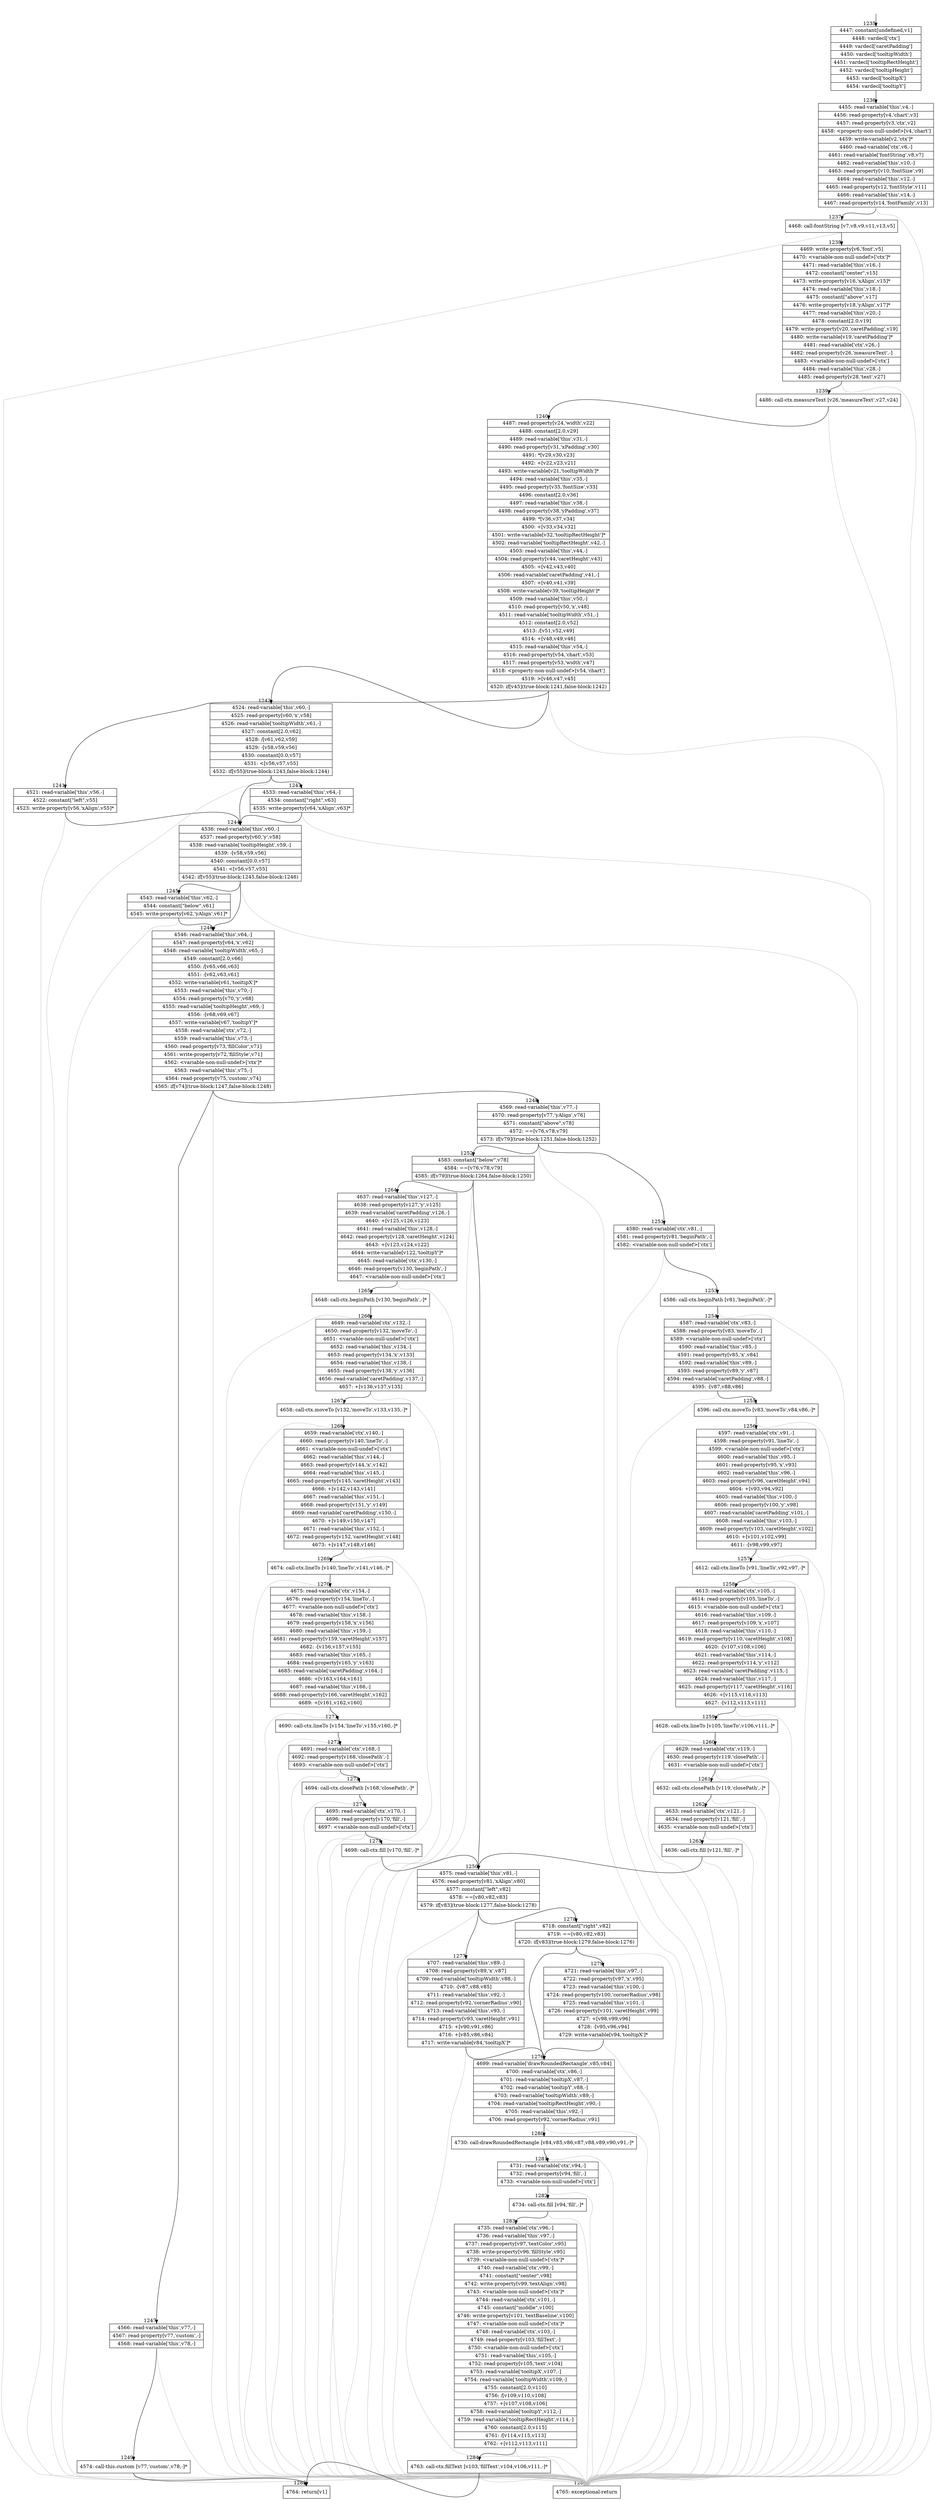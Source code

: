 digraph {
rankdir="TD"
BB_entry131[shape=none,label=""];
BB_entry131 -> BB1235 [tailport=s, headport=n, headlabel="    1235"]
BB1235 [shape=record label="{4447: constant[undefined,v1]|4448: vardecl['ctx']|4449: vardecl['caretPadding']|4450: vardecl['tooltipWidth']|4451: vardecl['tooltipRectHeight']|4452: vardecl['tooltipHeight']|4453: vardecl['tooltipX']|4454: vardecl['tooltipY']}" ] 
BB1235 -> BB1236 [tailport=s, headport=n, headlabel="      1236"]
BB1236 [shape=record label="{4455: read-variable['this',v4,-]|4456: read-property[v4,'chart',v3]|4457: read-property[v3,'ctx',v2]|4458: \<property-non-null-undef\>[v4,'chart']|4459: write-variable[v2,'ctx']*|4460: read-variable['ctx',v6,-]|4461: read-variable['fontString',v8,v7]|4462: read-variable['this',v10,-]|4463: read-property[v10,'fontSize',v9]|4464: read-variable['this',v12,-]|4465: read-property[v12,'fontStyle',v11]|4466: read-variable['this',v14,-]|4467: read-property[v14,'fontFamily',v13]}" ] 
BB1236 -> BB1237 [tailport=s, headport=n, headlabel="      1237"]
BB1236 -> BB1286 [tailport=s, headport=n, color=gray, headlabel="      1286"]
BB1237 [shape=record label="{4468: call-fontString [v7,v8,v9,v11,v13,v5]}" ] 
BB1237 -> BB1238 [tailport=s, headport=n, headlabel="      1238"]
BB1237 -> BB1286 [tailport=s, headport=n, color=gray]
BB1238 [shape=record label="{4469: write-property[v6,'font',v5]|4470: \<variable-non-null-undef\>['ctx']*|4471: read-variable['this',v16,-]|4472: constant[\"center\",v15]|4473: write-property[v16,'xAlign',v15]*|4474: read-variable['this',v18,-]|4475: constant[\"above\",v17]|4476: write-property[v18,'yAlign',v17]*|4477: read-variable['this',v20,-]|4478: constant[2.0,v19]|4479: write-property[v20,'caretPadding',v19]|4480: write-variable[v19,'caretPadding']*|4481: read-variable['ctx',v26,-]|4482: read-property[v26,'measureText',-]|4483: \<variable-non-null-undef\>['ctx']|4484: read-variable['this',v28,-]|4485: read-property[v28,'text',v27]}" ] 
BB1238 -> BB1239 [tailport=s, headport=n, headlabel="      1239"]
BB1238 -> BB1286 [tailport=s, headport=n, color=gray]
BB1239 [shape=record label="{4486: call-ctx.measureText [v26,'measureText',v27,v24]}" ] 
BB1239 -> BB1240 [tailport=s, headport=n, headlabel="      1240"]
BB1239 -> BB1286 [tailport=s, headport=n, color=gray]
BB1240 [shape=record label="{4487: read-property[v24,'width',v22]|4488: constant[2.0,v29]|4489: read-variable['this',v31,-]|4490: read-property[v31,'xPadding',v30]|4491: *[v29,v30,v23]|4492: +[v22,v23,v21]|4493: write-variable[v21,'tooltipWidth']*|4494: read-variable['this',v35,-]|4495: read-property[v35,'fontSize',v33]|4496: constant[2.0,v36]|4497: read-variable['this',v38,-]|4498: read-property[v38,'yPadding',v37]|4499: *[v36,v37,v34]|4500: +[v33,v34,v32]|4501: write-variable[v32,'tooltipRectHeight']*|4502: read-variable['tooltipRectHeight',v42,-]|4503: read-variable['this',v44,-]|4504: read-property[v44,'caretHeight',v43]|4505: +[v42,v43,v40]|4506: read-variable['caretPadding',v41,-]|4507: +[v40,v41,v39]|4508: write-variable[v39,'tooltipHeight']*|4509: read-variable['this',v50,-]|4510: read-property[v50,'x',v48]|4511: read-variable['tooltipWidth',v51,-]|4512: constant[2.0,v52]|4513: /[v51,v52,v49]|4514: +[v48,v49,v46]|4515: read-variable['this',v54,-]|4516: read-property[v54,'chart',v53]|4517: read-property[v53,'width',v47]|4518: \<property-non-null-undef\>[v54,'chart']|4519: \>[v46,v47,v45]|4520: if[v45](true-block:1241,false-block:1242)}" ] 
BB1240 -> BB1241 [tailport=s, headport=n, headlabel="      1241"]
BB1240 -> BB1242 [tailport=s, headport=n, headlabel="      1242"]
BB1240 -> BB1286 [tailport=s, headport=n, color=gray]
BB1241 [shape=record label="{4521: read-variable['this',v56,-]|4522: constant[\"left\",v55]|4523: write-property[v56,'xAlign',v55]*}" ] 
BB1241 -> BB1244 [tailport=s, headport=n, headlabel="      1244"]
BB1241 -> BB1286 [tailport=s, headport=n, color=gray]
BB1242 [shape=record label="{4524: read-variable['this',v60,-]|4525: read-property[v60,'x',v58]|4526: read-variable['tooltipWidth',v61,-]|4527: constant[2.0,v62]|4528: /[v61,v62,v59]|4529: -[v58,v59,v56]|4530: constant[0.0,v57]|4531: \<[v56,v57,v55]|4532: if[v55](true-block:1243,false-block:1244)}" ] 
BB1242 -> BB1243 [tailport=s, headport=n, headlabel="      1243"]
BB1242 -> BB1244 [tailport=s, headport=n]
BB1242 -> BB1286 [tailport=s, headport=n, color=gray]
BB1243 [shape=record label="{4533: read-variable['this',v64,-]|4534: constant[\"right\",v63]|4535: write-property[v64,'xAlign',v63]*}" ] 
BB1243 -> BB1244 [tailport=s, headport=n]
BB1243 -> BB1286 [tailport=s, headport=n, color=gray]
BB1244 [shape=record label="{4536: read-variable['this',v60,-]|4537: read-property[v60,'y',v58]|4538: read-variable['tooltipHeight',v59,-]|4539: -[v58,v59,v56]|4540: constant[0.0,v57]|4541: \<[v56,v57,v55]|4542: if[v55](true-block:1245,false-block:1246)}" ] 
BB1244 -> BB1245 [tailport=s, headport=n, headlabel="      1245"]
BB1244 -> BB1246 [tailport=s, headport=n, headlabel="      1246"]
BB1244 -> BB1286 [tailport=s, headport=n, color=gray]
BB1245 [shape=record label="{4543: read-variable['this',v62,-]|4544: constant[\"below\",v61]|4545: write-property[v62,'yAlign',v61]*}" ] 
BB1245 -> BB1246 [tailport=s, headport=n]
BB1245 -> BB1286 [tailport=s, headport=n, color=gray]
BB1246 [shape=record label="{4546: read-variable['this',v64,-]|4547: read-property[v64,'x',v62]|4548: read-variable['tooltipWidth',v65,-]|4549: constant[2.0,v66]|4550: /[v65,v66,v63]|4551: -[v62,v63,v61]|4552: write-variable[v61,'tooltipX']*|4553: read-variable['this',v70,-]|4554: read-property[v70,'y',v68]|4555: read-variable['tooltipHeight',v69,-]|4556: -[v68,v69,v67]|4557: write-variable[v67,'tooltipY']*|4558: read-variable['ctx',v72,-]|4559: read-variable['this',v73,-]|4560: read-property[v73,'fillColor',v71]|4561: write-property[v72,'fillStyle',v71]|4562: \<variable-non-null-undef\>['ctx']*|4563: read-variable['this',v75,-]|4564: read-property[v75,'custom',v74]|4565: if[v74](true-block:1247,false-block:1248)}" ] 
BB1246 -> BB1247 [tailport=s, headport=n, headlabel="      1247"]
BB1246 -> BB1248 [tailport=s, headport=n, headlabel="      1248"]
BB1246 -> BB1286 [tailport=s, headport=n, color=gray]
BB1247 [shape=record label="{4566: read-variable['this',v77,-]|4567: read-property[v77,'custom',-]|4568: read-variable['this',v78,-]}" ] 
BB1247 -> BB1249 [tailport=s, headport=n, headlabel="      1249"]
BB1247 -> BB1286 [tailport=s, headport=n, color=gray]
BB1248 [shape=record label="{4569: read-variable['this',v77,-]|4570: read-property[v77,'yAlign',v76]|4571: constant[\"above\",v78]|4572: ==[v76,v78,v79]|4573: if[v79](true-block:1251,false-block:1252)}" ] 
BB1248 -> BB1251 [tailport=s, headport=n, headlabel="      1251"]
BB1248 -> BB1252 [tailport=s, headport=n, headlabel="      1252"]
BB1248 -> BB1286 [tailport=s, headport=n, color=gray]
BB1249 [shape=record label="{4574: call-this.custom [v77,'custom',v78,-]*}" ] 
BB1249 -> BB1285 [tailport=s, headport=n, headlabel="      1285"]
BB1249 -> BB1286 [tailport=s, headport=n, color=gray]
BB1250 [shape=record label="{4575: read-variable['this',v81,-]|4576: read-property[v81,'xAlign',v80]|4577: constant[\"left\",v82]|4578: ==[v80,v82,v83]|4579: if[v83](true-block:1277,false-block:1278)}" ] 
BB1250 -> BB1277 [tailport=s, headport=n, headlabel="      1277"]
BB1250 -> BB1278 [tailport=s, headport=n, headlabel="      1278"]
BB1250 -> BB1286 [tailport=s, headport=n, color=gray]
BB1251 [shape=record label="{4580: read-variable['ctx',v81,-]|4581: read-property[v81,'beginPath',-]|4582: \<variable-non-null-undef\>['ctx']}" ] 
BB1251 -> BB1253 [tailport=s, headport=n, headlabel="      1253"]
BB1251 -> BB1286 [tailport=s, headport=n, color=gray]
BB1252 [shape=record label="{4583: constant[\"below\",v78]|4584: ==[v76,v78,v79]|4585: if[v79](true-block:1264,false-block:1250)}" ] 
BB1252 -> BB1264 [tailport=s, headport=n, headlabel="      1264"]
BB1252 -> BB1250 [tailport=s, headport=n, headlabel="      1250"]
BB1252 -> BB1286 [tailport=s, headport=n, color=gray]
BB1253 [shape=record label="{4586: call-ctx.beginPath [v81,'beginPath',-]*}" ] 
BB1253 -> BB1254 [tailport=s, headport=n, headlabel="      1254"]
BB1253 -> BB1286 [tailport=s, headport=n, color=gray]
BB1254 [shape=record label="{4587: read-variable['ctx',v83,-]|4588: read-property[v83,'moveTo',-]|4589: \<variable-non-null-undef\>['ctx']|4590: read-variable['this',v85,-]|4591: read-property[v85,'x',v84]|4592: read-variable['this',v89,-]|4593: read-property[v89,'y',v87]|4594: read-variable['caretPadding',v88,-]|4595: -[v87,v88,v86]}" ] 
BB1254 -> BB1255 [tailport=s, headport=n, headlabel="      1255"]
BB1254 -> BB1286 [tailport=s, headport=n, color=gray]
BB1255 [shape=record label="{4596: call-ctx.moveTo [v83,'moveTo',v84,v86,-]*}" ] 
BB1255 -> BB1256 [tailport=s, headport=n, headlabel="      1256"]
BB1255 -> BB1286 [tailport=s, headport=n, color=gray]
BB1256 [shape=record label="{4597: read-variable['ctx',v91,-]|4598: read-property[v91,'lineTo',-]|4599: \<variable-non-null-undef\>['ctx']|4600: read-variable['this',v95,-]|4601: read-property[v95,'x',v93]|4602: read-variable['this',v96,-]|4603: read-property[v96,'caretHeight',v94]|4604: +[v93,v94,v92]|4605: read-variable['this',v100,-]|4606: read-property[v100,'y',v98]|4607: read-variable['caretPadding',v101,-]|4608: read-variable['this',v103,-]|4609: read-property[v103,'caretHeight',v102]|4610: +[v101,v102,v99]|4611: -[v98,v99,v97]}" ] 
BB1256 -> BB1257 [tailport=s, headport=n, headlabel="      1257"]
BB1256 -> BB1286 [tailport=s, headport=n, color=gray]
BB1257 [shape=record label="{4612: call-ctx.lineTo [v91,'lineTo',v92,v97,-]*}" ] 
BB1257 -> BB1258 [tailport=s, headport=n, headlabel="      1258"]
BB1257 -> BB1286 [tailport=s, headport=n, color=gray]
BB1258 [shape=record label="{4613: read-variable['ctx',v105,-]|4614: read-property[v105,'lineTo',-]|4615: \<variable-non-null-undef\>['ctx']|4616: read-variable['this',v109,-]|4617: read-property[v109,'x',v107]|4618: read-variable['this',v110,-]|4619: read-property[v110,'caretHeight',v108]|4620: -[v107,v108,v106]|4621: read-variable['this',v114,-]|4622: read-property[v114,'y',v112]|4623: read-variable['caretPadding',v115,-]|4624: read-variable['this',v117,-]|4625: read-property[v117,'caretHeight',v116]|4626: +[v115,v116,v113]|4627: -[v112,v113,v111]}" ] 
BB1258 -> BB1259 [tailport=s, headport=n, headlabel="      1259"]
BB1258 -> BB1286 [tailport=s, headport=n, color=gray]
BB1259 [shape=record label="{4628: call-ctx.lineTo [v105,'lineTo',v106,v111,-]*}" ] 
BB1259 -> BB1260 [tailport=s, headport=n, headlabel="      1260"]
BB1259 -> BB1286 [tailport=s, headport=n, color=gray]
BB1260 [shape=record label="{4629: read-variable['ctx',v119,-]|4630: read-property[v119,'closePath',-]|4631: \<variable-non-null-undef\>['ctx']}" ] 
BB1260 -> BB1261 [tailport=s, headport=n, headlabel="      1261"]
BB1260 -> BB1286 [tailport=s, headport=n, color=gray]
BB1261 [shape=record label="{4632: call-ctx.closePath [v119,'closePath',-]*}" ] 
BB1261 -> BB1262 [tailport=s, headport=n, headlabel="      1262"]
BB1261 -> BB1286 [tailport=s, headport=n, color=gray]
BB1262 [shape=record label="{4633: read-variable['ctx',v121,-]|4634: read-property[v121,'fill',-]|4635: \<variable-non-null-undef\>['ctx']}" ] 
BB1262 -> BB1263 [tailport=s, headport=n, headlabel="      1263"]
BB1262 -> BB1286 [tailport=s, headport=n, color=gray]
BB1263 [shape=record label="{4636: call-ctx.fill [v121,'fill',-]*}" ] 
BB1263 -> BB1250 [tailport=s, headport=n]
BB1263 -> BB1286 [tailport=s, headport=n, color=gray]
BB1264 [shape=record label="{4637: read-variable['this',v127,-]|4638: read-property[v127,'y',v125]|4639: read-variable['caretPadding',v126,-]|4640: +[v125,v126,v123]|4641: read-variable['this',v128,-]|4642: read-property[v128,'caretHeight',v124]|4643: +[v123,v124,v122]|4644: write-variable[v122,'tooltipY']*|4645: read-variable['ctx',v130,-]|4646: read-property[v130,'beginPath',-]|4647: \<variable-non-null-undef\>['ctx']}" ] 
BB1264 -> BB1265 [tailport=s, headport=n, headlabel="      1265"]
BB1264 -> BB1286 [tailport=s, headport=n, color=gray]
BB1265 [shape=record label="{4648: call-ctx.beginPath [v130,'beginPath',-]*}" ] 
BB1265 -> BB1266 [tailport=s, headport=n, headlabel="      1266"]
BB1265 -> BB1286 [tailport=s, headport=n, color=gray]
BB1266 [shape=record label="{4649: read-variable['ctx',v132,-]|4650: read-property[v132,'moveTo',-]|4651: \<variable-non-null-undef\>['ctx']|4652: read-variable['this',v134,-]|4653: read-property[v134,'x',v133]|4654: read-variable['this',v138,-]|4655: read-property[v138,'y',v136]|4656: read-variable['caretPadding',v137,-]|4657: +[v136,v137,v135]}" ] 
BB1266 -> BB1267 [tailport=s, headport=n, headlabel="      1267"]
BB1266 -> BB1286 [tailport=s, headport=n, color=gray]
BB1267 [shape=record label="{4658: call-ctx.moveTo [v132,'moveTo',v133,v135,-]*}" ] 
BB1267 -> BB1268 [tailport=s, headport=n, headlabel="      1268"]
BB1267 -> BB1286 [tailport=s, headport=n, color=gray]
BB1268 [shape=record label="{4659: read-variable['ctx',v140,-]|4660: read-property[v140,'lineTo',-]|4661: \<variable-non-null-undef\>['ctx']|4662: read-variable['this',v144,-]|4663: read-property[v144,'x',v142]|4664: read-variable['this',v145,-]|4665: read-property[v145,'caretHeight',v143]|4666: +[v142,v143,v141]|4667: read-variable['this',v151,-]|4668: read-property[v151,'y',v149]|4669: read-variable['caretPadding',v150,-]|4670: +[v149,v150,v147]|4671: read-variable['this',v152,-]|4672: read-property[v152,'caretHeight',v148]|4673: +[v147,v148,v146]}" ] 
BB1268 -> BB1269 [tailport=s, headport=n, headlabel="      1269"]
BB1268 -> BB1286 [tailport=s, headport=n, color=gray]
BB1269 [shape=record label="{4674: call-ctx.lineTo [v140,'lineTo',v141,v146,-]*}" ] 
BB1269 -> BB1270 [tailport=s, headport=n, headlabel="      1270"]
BB1269 -> BB1286 [tailport=s, headport=n, color=gray]
BB1270 [shape=record label="{4675: read-variable['ctx',v154,-]|4676: read-property[v154,'lineTo',-]|4677: \<variable-non-null-undef\>['ctx']|4678: read-variable['this',v158,-]|4679: read-property[v158,'x',v156]|4680: read-variable['this',v159,-]|4681: read-property[v159,'caretHeight',v157]|4682: -[v156,v157,v155]|4683: read-variable['this',v165,-]|4684: read-property[v165,'y',v163]|4685: read-variable['caretPadding',v164,-]|4686: +[v163,v164,v161]|4687: read-variable['this',v166,-]|4688: read-property[v166,'caretHeight',v162]|4689: +[v161,v162,v160]}" ] 
BB1270 -> BB1271 [tailport=s, headport=n, headlabel="      1271"]
BB1270 -> BB1286 [tailport=s, headport=n, color=gray]
BB1271 [shape=record label="{4690: call-ctx.lineTo [v154,'lineTo',v155,v160,-]*}" ] 
BB1271 -> BB1272 [tailport=s, headport=n, headlabel="      1272"]
BB1271 -> BB1286 [tailport=s, headport=n, color=gray]
BB1272 [shape=record label="{4691: read-variable['ctx',v168,-]|4692: read-property[v168,'closePath',-]|4693: \<variable-non-null-undef\>['ctx']}" ] 
BB1272 -> BB1273 [tailport=s, headport=n, headlabel="      1273"]
BB1272 -> BB1286 [tailport=s, headport=n, color=gray]
BB1273 [shape=record label="{4694: call-ctx.closePath [v168,'closePath',-]*}" ] 
BB1273 -> BB1274 [tailport=s, headport=n, headlabel="      1274"]
BB1273 -> BB1286 [tailport=s, headport=n, color=gray]
BB1274 [shape=record label="{4695: read-variable['ctx',v170,-]|4696: read-property[v170,'fill',-]|4697: \<variable-non-null-undef\>['ctx']}" ] 
BB1274 -> BB1275 [tailport=s, headport=n, headlabel="      1275"]
BB1274 -> BB1286 [tailport=s, headport=n, color=gray]
BB1275 [shape=record label="{4698: call-ctx.fill [v170,'fill',-]*}" ] 
BB1275 -> BB1250 [tailport=s, headport=n]
BB1275 -> BB1286 [tailport=s, headport=n, color=gray]
BB1276 [shape=record label="{4699: read-variable['drawRoundedRectangle',v85,v84]|4700: read-variable['ctx',v86,-]|4701: read-variable['tooltipX',v87,-]|4702: read-variable['tooltipY',v88,-]|4703: read-variable['tooltipWidth',v89,-]|4704: read-variable['tooltipRectHeight',v90,-]|4705: read-variable['this',v92,-]|4706: read-property[v92,'cornerRadius',v91]}" ] 
BB1276 -> BB1280 [tailport=s, headport=n, headlabel="      1280"]
BB1276 -> BB1286 [tailport=s, headport=n, color=gray]
BB1277 [shape=record label="{4707: read-variable['this',v89,-]|4708: read-property[v89,'x',v87]|4709: read-variable['tooltipWidth',v88,-]|4710: -[v87,v88,v85]|4711: read-variable['this',v92,-]|4712: read-property[v92,'cornerRadius',v90]|4713: read-variable['this',v93,-]|4714: read-property[v93,'caretHeight',v91]|4715: +[v90,v91,v86]|4716: +[v85,v86,v84]|4717: write-variable[v84,'tooltipX']*}" ] 
BB1277 -> BB1276 [tailport=s, headport=n, headlabel="      1276"]
BB1277 -> BB1286 [tailport=s, headport=n, color=gray]
BB1278 [shape=record label="{4718: constant[\"right\",v82]|4719: ==[v80,v82,v83]|4720: if[v83](true-block:1279,false-block:1276)}" ] 
BB1278 -> BB1279 [tailport=s, headport=n, headlabel="      1279"]
BB1278 -> BB1276 [tailport=s, headport=n]
BB1278 -> BB1286 [tailport=s, headport=n, color=gray]
BB1279 [shape=record label="{4721: read-variable['this',v97,-]|4722: read-property[v97,'x',v95]|4723: read-variable['this',v100,-]|4724: read-property[v100,'cornerRadius',v98]|4725: read-variable['this',v101,-]|4726: read-property[v101,'caretHeight',v99]|4727: +[v98,v99,v96]|4728: -[v95,v96,v94]|4729: write-variable[v94,'tooltipX']*}" ] 
BB1279 -> BB1276 [tailport=s, headport=n]
BB1279 -> BB1286 [tailport=s, headport=n, color=gray]
BB1280 [shape=record label="{4730: call-drawRoundedRectangle [v84,v85,v86,v87,v88,v89,v90,v91,-]*}" ] 
BB1280 -> BB1281 [tailport=s, headport=n, headlabel="      1281"]
BB1280 -> BB1286 [tailport=s, headport=n, color=gray]
BB1281 [shape=record label="{4731: read-variable['ctx',v94,-]|4732: read-property[v94,'fill',-]|4733: \<variable-non-null-undef\>['ctx']}" ] 
BB1281 -> BB1282 [tailport=s, headport=n, headlabel="      1282"]
BB1281 -> BB1286 [tailport=s, headport=n, color=gray]
BB1282 [shape=record label="{4734: call-ctx.fill [v94,'fill',-]*}" ] 
BB1282 -> BB1283 [tailport=s, headport=n, headlabel="      1283"]
BB1282 -> BB1286 [tailport=s, headport=n, color=gray]
BB1283 [shape=record label="{4735: read-variable['ctx',v96,-]|4736: read-variable['this',v97,-]|4737: read-property[v97,'textColor',v95]|4738: write-property[v96,'fillStyle',v95]|4739: \<variable-non-null-undef\>['ctx']*|4740: read-variable['ctx',v99,-]|4741: constant[\"center\",v98]|4742: write-property[v99,'textAlign',v98]|4743: \<variable-non-null-undef\>['ctx']*|4744: read-variable['ctx',v101,-]|4745: constant[\"middle\",v100]|4746: write-property[v101,'textBaseline',v100]|4747: \<variable-non-null-undef\>['ctx']*|4748: read-variable['ctx',v103,-]|4749: read-property[v103,'fillText',-]|4750: \<variable-non-null-undef\>['ctx']|4751: read-variable['this',v105,-]|4752: read-property[v105,'text',v104]|4753: read-variable['tooltipX',v107,-]|4754: read-variable['tooltipWidth',v109,-]|4755: constant[2.0,v110]|4756: /[v109,v110,v108]|4757: +[v107,v108,v106]|4758: read-variable['tooltipY',v112,-]|4759: read-variable['tooltipRectHeight',v114,-]|4760: constant[2.0,v115]|4761: /[v114,v115,v113]|4762: +[v112,v113,v111]}" ] 
BB1283 -> BB1284 [tailport=s, headport=n, headlabel="      1284"]
BB1283 -> BB1286 [tailport=s, headport=n, color=gray]
BB1284 [shape=record label="{4763: call-ctx.fillText [v103,'fillText',v104,v106,v111,-]*}" ] 
BB1284 -> BB1285 [tailport=s, headport=n]
BB1284 -> BB1286 [tailport=s, headport=n, color=gray]
BB1285 [shape=record label="{4764: return[v1]}" ] 
BB1286 [shape=record label="{4765: exceptional-return}" ] 
//#$~ 1364
}
